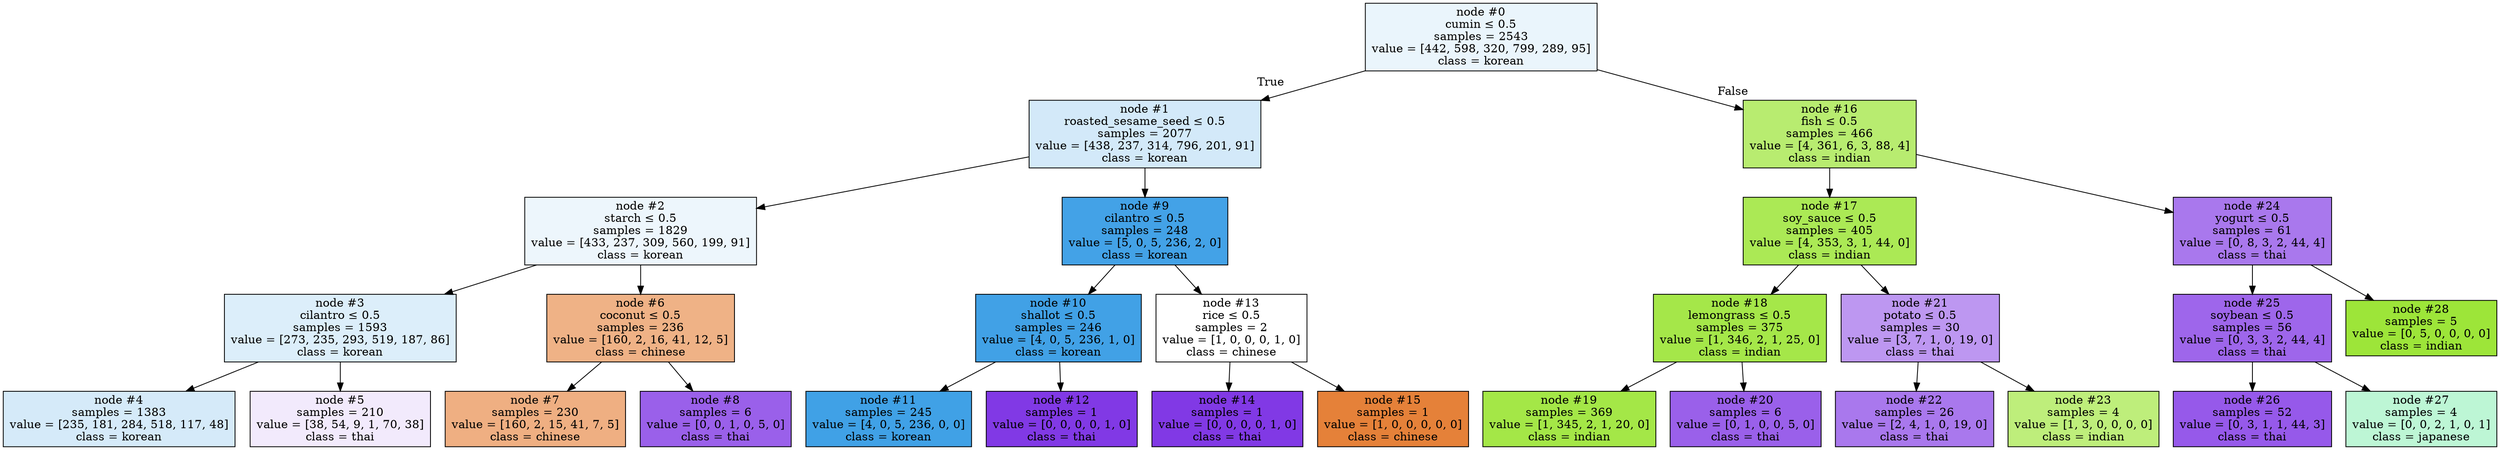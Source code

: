 digraph Tree {
node [shape=box, style="filled", color="black"] ;
0 [label=<node &#35;0<br/>cumin &le; 0.5<br/>samples = 2543<br/>value = [442, 598, 320, 799, 289, 95]<br/>class = korean>, fillcolor="#399de51a"] ;
1 [label=<node &#35;1<br/>roasted_sesame_seed &le; 0.5<br/>samples = 2077<br/>value = [438, 237, 314, 796, 201, 91]<br/>class = korean>, fillcolor="#399de538"] ;
0 -> 1 [labeldistance=2.5, labelangle=45, headlabel="True"] ;
2 [label=<node &#35;2<br/>starch &le; 0.5<br/>samples = 1829<br/>value = [433, 237, 309, 560, 199, 91]<br/>class = korean>, fillcolor="#399de517"] ;
1 -> 2 ;
3 [label=<node &#35;3<br/>cilantro &le; 0.5<br/>samples = 1593<br/>value = [273, 235, 293, 519, 187, 86]<br/>class = korean>, fillcolor="#399de52c"] ;
2 -> 3 ;
4 [label=<node &#35;4<br/>samples = 1383<br/>value = [235, 181, 284, 518, 117, 48]<br/>class = korean>, fillcolor="#399de536"] ;
3 -> 4 ;
5 [label=<node &#35;5<br/>samples = 210<br/>value = [38, 54, 9, 1, 70, 38]<br/>class = thai>, fillcolor="#8139e51a"] ;
3 -> 5 ;
6 [label=<node &#35;6<br/>coconut &le; 0.5<br/>samples = 236<br/>value = [160, 2, 16, 41, 12, 5]<br/>class = chinese>, fillcolor="#e581399c"] ;
2 -> 6 ;
7 [label=<node &#35;7<br/>samples = 230<br/>value = [160, 2, 15, 41, 7, 5]<br/>class = chinese>, fillcolor="#e58139a1"] ;
6 -> 7 ;
8 [label=<node &#35;8<br/>samples = 6<br/>value = [0, 0, 1, 0, 5, 0]<br/>class = thai>, fillcolor="#8139e5cc"] ;
6 -> 8 ;
9 [label=<node &#35;9<br/>cilantro &le; 0.5<br/>samples = 248<br/>value = [5, 0, 5, 236, 2, 0]<br/>class = korean>, fillcolor="#399de5f2"] ;
1 -> 9 ;
10 [label=<node &#35;10<br/>shallot &le; 0.5<br/>samples = 246<br/>value = [4, 0, 5, 236, 1, 0]<br/>class = korean>, fillcolor="#399de5f4"] ;
9 -> 10 ;
11 [label=<node &#35;11<br/>samples = 245<br/>value = [4, 0, 5, 236, 0, 0]<br/>class = korean>, fillcolor="#399de5f5"] ;
10 -> 11 ;
12 [label=<node &#35;12<br/>samples = 1<br/>value = [0, 0, 0, 0, 1, 0]<br/>class = thai>, fillcolor="#8139e5ff"] ;
10 -> 12 ;
13 [label=<node &#35;13<br/>rice &le; 0.5<br/>samples = 2<br/>value = [1, 0, 0, 0, 1, 0]<br/>class = chinese>, fillcolor="#e5813900"] ;
9 -> 13 ;
14 [label=<node &#35;14<br/>samples = 1<br/>value = [0, 0, 0, 0, 1, 0]<br/>class = thai>, fillcolor="#8139e5ff"] ;
13 -> 14 ;
15 [label=<node &#35;15<br/>samples = 1<br/>value = [1, 0, 0, 0, 0, 0]<br/>class = chinese>, fillcolor="#e58139ff"] ;
13 -> 15 ;
16 [label=<node &#35;16<br/>fish &le; 0.5<br/>samples = 466<br/>value = [4, 361, 6, 3, 88, 4]<br/>class = indian>, fillcolor="#9de539b8"] ;
0 -> 16 [labeldistance=2.5, labelangle=-45, headlabel="False"] ;
17 [label=<node &#35;17<br/>soy_sauce &le; 0.5<br/>samples = 405<br/>value = [4, 353, 3, 1, 44, 0]<br/>class = indian>, fillcolor="#9de539da"] ;
16 -> 17 ;
18 [label=<node &#35;18<br/>lemongrass &le; 0.5<br/>samples = 375<br/>value = [1, 346, 2, 1, 25, 0]<br/>class = indian>, fillcolor="#9de539ea"] ;
17 -> 18 ;
19 [label=<node &#35;19<br/>samples = 369<br/>value = [1, 345, 2, 1, 20, 0]<br/>class = indian>, fillcolor="#9de539ed"] ;
18 -> 19 ;
20 [label=<node &#35;20<br/>samples = 6<br/>value = [0, 1, 0, 0, 5, 0]<br/>class = thai>, fillcolor="#8139e5cc"] ;
18 -> 20 ;
21 [label=<node &#35;21<br/>potato &le; 0.5<br/>samples = 30<br/>value = [3, 7, 1, 0, 19, 0]<br/>class = thai>, fillcolor="#8139e585"] ;
17 -> 21 ;
22 [label=<node &#35;22<br/>samples = 26<br/>value = [2, 4, 1, 0, 19, 0]<br/>class = thai>, fillcolor="#8139e5ae"] ;
21 -> 22 ;
23 [label=<node &#35;23<br/>samples = 4<br/>value = [1, 3, 0, 0, 0, 0]<br/>class = indian>, fillcolor="#9de539aa"] ;
21 -> 23 ;
24 [label=<node &#35;24<br/>yogurt &le; 0.5<br/>samples = 61<br/>value = [0, 8, 3, 2, 44, 4]<br/>class = thai>, fillcolor="#8139e5ad"] ;
16 -> 24 ;
25 [label=<node &#35;25<br/>soybean &le; 0.5<br/>samples = 56<br/>value = [0, 3, 3, 2, 44, 4]<br/>class = thai>, fillcolor="#8139e5c4"] ;
24 -> 25 ;
26 [label=<node &#35;26<br/>samples = 52<br/>value = [0, 3, 1, 1, 44, 3]<br/>class = thai>, fillcolor="#8139e5d5"] ;
25 -> 26 ;
27 [label=<node &#35;27<br/>samples = 4<br/>value = [0, 0, 2, 1, 0, 1]<br/>class = japanese>, fillcolor="#39e58155"] ;
25 -> 27 ;
28 [label=<node &#35;28<br/>samples = 5<br/>value = [0, 5, 0, 0, 0, 0]<br/>class = indian>, fillcolor="#9de539ff"] ;
24 -> 28 ;
}